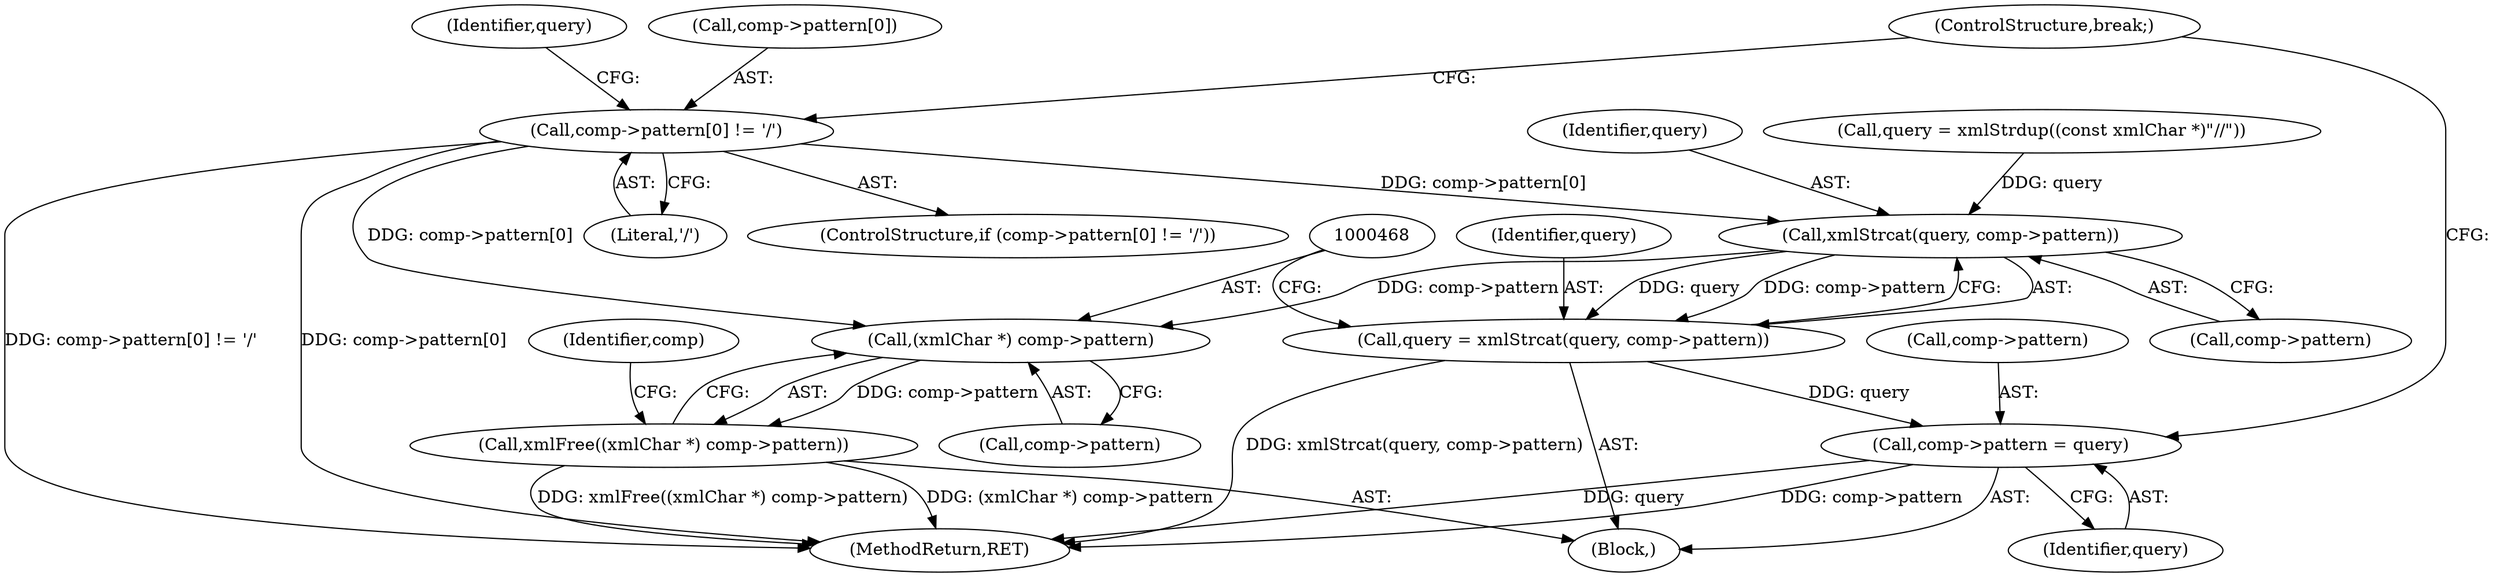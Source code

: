 digraph "0_Chrome_96dbafe288dbe2f0cc45fa3c39daf6d0c37acbab_26@array" {
"1000444" [label="(Call,comp->pattern[0] != '/')"];
"1000461" [label="(Call,xmlStrcat(query, comp->pattern))"];
"1000459" [label="(Call,query = xmlStrcat(query, comp->pattern))"];
"1000472" [label="(Call,comp->pattern = query)"];
"1000467" [label="(Call,(xmlChar *) comp->pattern)"];
"1000466" [label="(Call,xmlFree((xmlChar *) comp->pattern))"];
"1000472" [label="(Call,comp->pattern = query)"];
"1000476" [label="(Identifier,query)"];
"1000478" [label="(MethodReturn,RET)"];
"1000460" [label="(Identifier,query)"];
"1000467" [label="(Call,(xmlChar *) comp->pattern)"];
"1000450" [label="(Literal,'/')"];
"1000466" [label="(Call,xmlFree((xmlChar *) comp->pattern))"];
"1000451" [label="(Block,)"];
"1000443" [label="(ControlStructure,if (comp->pattern[0] != '/'))"];
"1000462" [label="(Identifier,query)"];
"1000474" [label="(Identifier,comp)"];
"1000461" [label="(Call,xmlStrcat(query, comp->pattern))"];
"1000463" [label="(Call,comp->pattern)"];
"1000453" [label="(Call,query = xmlStrdup((const xmlChar *)\"//\"))"];
"1000444" [label="(Call,comp->pattern[0] != '/')"];
"1000454" [label="(Identifier,query)"];
"1000477" [label="(ControlStructure,break;)"];
"1000469" [label="(Call,comp->pattern)"];
"1000473" [label="(Call,comp->pattern)"];
"1000445" [label="(Call,comp->pattern[0])"];
"1000459" [label="(Call,query = xmlStrcat(query, comp->pattern))"];
"1000444" -> "1000443"  [label="AST: "];
"1000444" -> "1000450"  [label="CFG: "];
"1000445" -> "1000444"  [label="AST: "];
"1000450" -> "1000444"  [label="AST: "];
"1000454" -> "1000444"  [label="CFG: "];
"1000477" -> "1000444"  [label="CFG: "];
"1000444" -> "1000478"  [label="DDG: comp->pattern[0]"];
"1000444" -> "1000478"  [label="DDG: comp->pattern[0] != '/'"];
"1000444" -> "1000461"  [label="DDG: comp->pattern[0]"];
"1000444" -> "1000467"  [label="DDG: comp->pattern[0]"];
"1000461" -> "1000459"  [label="AST: "];
"1000461" -> "1000463"  [label="CFG: "];
"1000462" -> "1000461"  [label="AST: "];
"1000463" -> "1000461"  [label="AST: "];
"1000459" -> "1000461"  [label="CFG: "];
"1000461" -> "1000459"  [label="DDG: query"];
"1000461" -> "1000459"  [label="DDG: comp->pattern"];
"1000453" -> "1000461"  [label="DDG: query"];
"1000461" -> "1000467"  [label="DDG: comp->pattern"];
"1000459" -> "1000451"  [label="AST: "];
"1000460" -> "1000459"  [label="AST: "];
"1000468" -> "1000459"  [label="CFG: "];
"1000459" -> "1000478"  [label="DDG: xmlStrcat(query, comp->pattern)"];
"1000459" -> "1000472"  [label="DDG: query"];
"1000472" -> "1000451"  [label="AST: "];
"1000472" -> "1000476"  [label="CFG: "];
"1000473" -> "1000472"  [label="AST: "];
"1000476" -> "1000472"  [label="AST: "];
"1000477" -> "1000472"  [label="CFG: "];
"1000472" -> "1000478"  [label="DDG: query"];
"1000472" -> "1000478"  [label="DDG: comp->pattern"];
"1000467" -> "1000466"  [label="AST: "];
"1000467" -> "1000469"  [label="CFG: "];
"1000468" -> "1000467"  [label="AST: "];
"1000469" -> "1000467"  [label="AST: "];
"1000466" -> "1000467"  [label="CFG: "];
"1000467" -> "1000466"  [label="DDG: comp->pattern"];
"1000466" -> "1000451"  [label="AST: "];
"1000474" -> "1000466"  [label="CFG: "];
"1000466" -> "1000478"  [label="DDG: (xmlChar *) comp->pattern"];
"1000466" -> "1000478"  [label="DDG: xmlFree((xmlChar *) comp->pattern)"];
}
